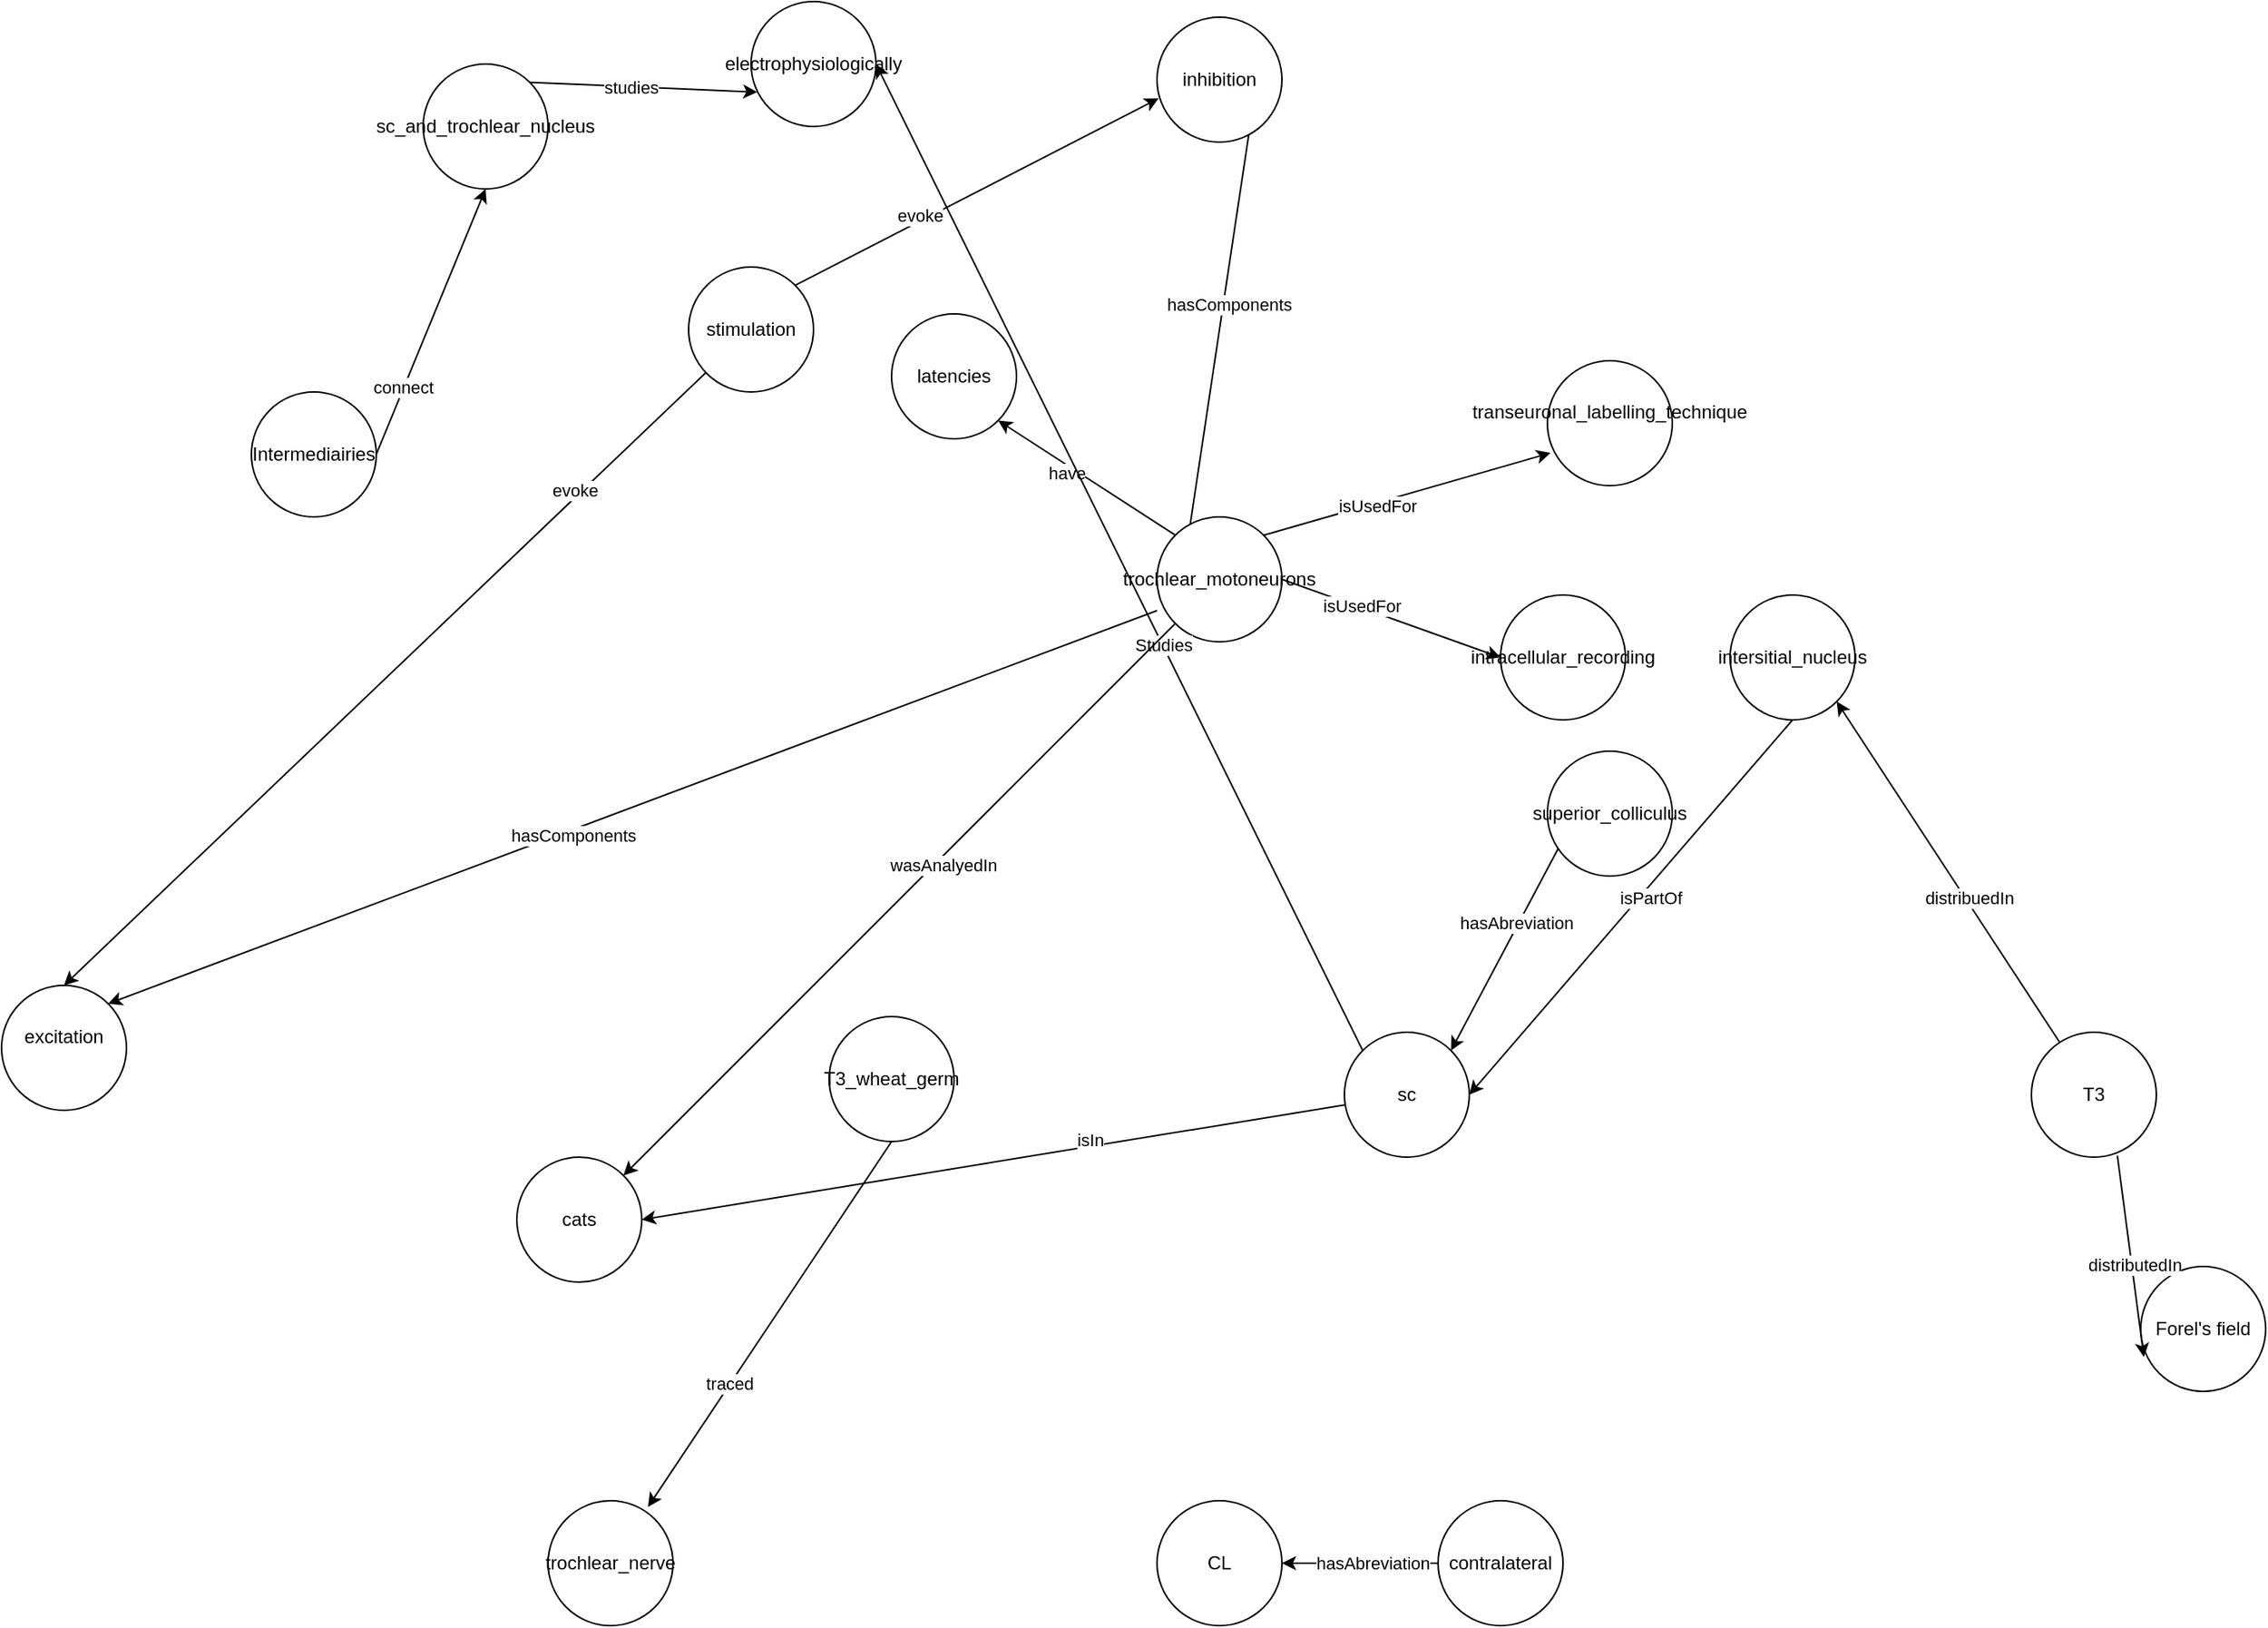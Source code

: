 <mxfile version="23.1.5" type="device">
  <diagram name="Page-1" id="mO1uHTsy5pKbjKl2xIAx">
    <mxGraphModel dx="3617" dy="1392" grid="1" gridSize="10" guides="1" tooltips="1" connect="1" arrows="1" fold="1" page="1" pageScale="1" pageWidth="827" pageHeight="1169" math="0" shadow="0">
      <root>
        <mxCell id="0" />
        <mxCell id="1" parent="0" />
        <mxCell id="Gq5A7-7VCfuIUfKhcQZk-25" style="rounded=0;orthogonalLoop=1;jettySize=auto;html=1;exitX=0;exitY=1;exitDx=0;exitDy=0;entryX=1;entryY=0;entryDx=0;entryDy=0;" edge="1" parent="1" source="Gq5A7-7VCfuIUfKhcQZk-1" target="Gq5A7-7VCfuIUfKhcQZk-2">
          <mxGeometry relative="1" as="geometry" />
        </mxCell>
        <mxCell id="Gq5A7-7VCfuIUfKhcQZk-26" value="hasComponents" style="edgeLabel;html=1;align=center;verticalAlign=middle;resizable=0;points=[];" vertex="1" connectable="0" parent="Gq5A7-7VCfuIUfKhcQZk-25">
          <mxGeometry x="0.09" y="-3" relative="1" as="geometry">
            <mxPoint as="offset" />
          </mxGeometry>
        </mxCell>
        <mxCell id="Gq5A7-7VCfuIUfKhcQZk-27" style="rounded=0;orthogonalLoop=1;jettySize=auto;html=1;exitX=0;exitY=0.75;exitDx=0;exitDy=0;entryX=1;entryY=0;entryDx=0;entryDy=0;exitPerimeter=0;" edge="1" parent="1" source="Gq5A7-7VCfuIUfKhcQZk-1" target="Gq5A7-7VCfuIUfKhcQZk-3">
          <mxGeometry relative="1" as="geometry" />
        </mxCell>
        <mxCell id="Gq5A7-7VCfuIUfKhcQZk-28" value="hasComponents" style="edgeLabel;html=1;align=center;verticalAlign=middle;resizable=0;points=[];" vertex="1" connectable="0" parent="Gq5A7-7VCfuIUfKhcQZk-27">
          <mxGeometry x="0.117" y="3" relative="1" as="geometry">
            <mxPoint as="offset" />
          </mxGeometry>
        </mxCell>
        <mxCell id="Gq5A7-7VCfuIUfKhcQZk-29" style="rounded=0;orthogonalLoop=1;jettySize=auto;html=1;exitX=0;exitY=0;exitDx=0;exitDy=0;entryX=1;entryY=1;entryDx=0;entryDy=0;" edge="1" parent="1" source="Gq5A7-7VCfuIUfKhcQZk-1" target="Gq5A7-7VCfuIUfKhcQZk-4">
          <mxGeometry relative="1" as="geometry" />
        </mxCell>
        <mxCell id="Gq5A7-7VCfuIUfKhcQZk-30" value="have" style="edgeLabel;html=1;align=center;verticalAlign=middle;resizable=0;points=[];" vertex="1" connectable="0" parent="Gq5A7-7VCfuIUfKhcQZk-29">
          <mxGeometry x="0.195" y="4" relative="1" as="geometry">
            <mxPoint as="offset" />
          </mxGeometry>
        </mxCell>
        <mxCell id="Gq5A7-7VCfuIUfKhcQZk-34" style="rounded=0;orthogonalLoop=1;jettySize=auto;html=1;exitX=1;exitY=0.5;exitDx=0;exitDy=0;entryX=0;entryY=0.5;entryDx=0;entryDy=0;" edge="1" parent="1" source="Gq5A7-7VCfuIUfKhcQZk-1" target="Gq5A7-7VCfuIUfKhcQZk-7">
          <mxGeometry relative="1" as="geometry" />
        </mxCell>
        <mxCell id="Gq5A7-7VCfuIUfKhcQZk-35" value="isUsedFor" style="edgeLabel;html=1;align=center;verticalAlign=middle;resizable=0;points=[];" vertex="1" connectable="0" parent="Gq5A7-7VCfuIUfKhcQZk-34">
          <mxGeometry x="-0.282" y="1" relative="1" as="geometry">
            <mxPoint as="offset" />
          </mxGeometry>
        </mxCell>
        <mxCell id="Gq5A7-7VCfuIUfKhcQZk-1" value="trochlear_motoneurons" style="ellipse;whiteSpace=wrap;html=1;aspect=fixed;" vertex="1" parent="1">
          <mxGeometry x="460" y="370" width="80" height="80" as="geometry" />
        </mxCell>
        <mxCell id="Gq5A7-7VCfuIUfKhcQZk-2" value="inhibition" style="ellipse;whiteSpace=wrap;html=1;" vertex="1" parent="1">
          <mxGeometry x="460" y="50" width="80" height="80" as="geometry" />
        </mxCell>
        <mxCell id="Gq5A7-7VCfuIUfKhcQZk-3" value="excitation&lt;div&gt;&lt;br/&gt;&lt;/div&gt;" style="ellipse;whiteSpace=wrap;html=1;" vertex="1" parent="1">
          <mxGeometry x="-280" y="670" width="80" height="80" as="geometry" />
        </mxCell>
        <mxCell id="Gq5A7-7VCfuIUfKhcQZk-4" value="latencies" style="ellipse;whiteSpace=wrap;html=1;" vertex="1" parent="1">
          <mxGeometry x="290" y="240" width="80" height="80" as="geometry" />
        </mxCell>
        <mxCell id="Gq5A7-7VCfuIUfKhcQZk-5" value="cats" style="ellipse;whiteSpace=wrap;html=1;" vertex="1" parent="1">
          <mxGeometry x="50" y="780" width="80" height="80" as="geometry" />
        </mxCell>
        <mxCell id="Gq5A7-7VCfuIUfKhcQZk-7" value="intracellular_recording" style="ellipse;whiteSpace=wrap;html=1;" vertex="1" parent="1">
          <mxGeometry x="680" y="420" width="80" height="80" as="geometry" />
        </mxCell>
        <mxCell id="Gq5A7-7VCfuIUfKhcQZk-8" value="transeuronal_labelling_technique&lt;div&gt;&lt;br/&gt;&lt;/div&gt;" style="ellipse;whiteSpace=wrap;html=1;" vertex="1" parent="1">
          <mxGeometry x="710" y="270" width="80" height="80" as="geometry" />
        </mxCell>
        <mxCell id="Gq5A7-7VCfuIUfKhcQZk-9" value="stimulation" style="ellipse;whiteSpace=wrap;html=1;" vertex="1" parent="1">
          <mxGeometry x="160" y="210" width="80" height="80" as="geometry" />
        </mxCell>
        <mxCell id="Gq5A7-7VCfuIUfKhcQZk-10" value="electrophysiologically" style="ellipse;whiteSpace=wrap;html=1;" vertex="1" parent="1">
          <mxGeometry x="200" y="40" width="80" height="80" as="geometry" />
        </mxCell>
        <mxCell id="Gq5A7-7VCfuIUfKhcQZk-45" style="rounded=0;orthogonalLoop=1;jettySize=auto;html=1;exitX=0.5;exitY=0;exitDx=0;exitDy=0;entryX=1;entryY=0;entryDx=0;entryDy=0;" edge="1" parent="1" source="Gq5A7-7VCfuIUfKhcQZk-11" target="Gq5A7-7VCfuIUfKhcQZk-12">
          <mxGeometry relative="1" as="geometry" />
        </mxCell>
        <mxCell id="Gq5A7-7VCfuIUfKhcQZk-46" value="hasAbreviation" style="edgeLabel;html=1;align=center;verticalAlign=middle;resizable=0;points=[];" vertex="1" connectable="0" parent="Gq5A7-7VCfuIUfKhcQZk-45">
          <mxGeometry x="-0.054" y="-2" relative="1" as="geometry">
            <mxPoint x="-10" y="20" as="offset" />
          </mxGeometry>
        </mxCell>
        <mxCell id="Gq5A7-7VCfuIUfKhcQZk-11" value="superior_colliculus" style="ellipse;whiteSpace=wrap;html=1;" vertex="1" parent="1">
          <mxGeometry x="710" y="520" width="80" height="80" as="geometry" />
        </mxCell>
        <mxCell id="Gq5A7-7VCfuIUfKhcQZk-49" style="rounded=0;orthogonalLoop=1;jettySize=auto;html=1;entryX=1;entryY=0.5;entryDx=0;entryDy=0;" edge="1" parent="1" source="Gq5A7-7VCfuIUfKhcQZk-12" target="Gq5A7-7VCfuIUfKhcQZk-5">
          <mxGeometry relative="1" as="geometry" />
        </mxCell>
        <mxCell id="Gq5A7-7VCfuIUfKhcQZk-50" value="isIn" style="edgeLabel;html=1;align=center;verticalAlign=middle;resizable=0;points=[];" vertex="1" connectable="0" parent="Gq5A7-7VCfuIUfKhcQZk-49">
          <mxGeometry x="-0.274" y="-4" relative="1" as="geometry">
            <mxPoint as="offset" />
          </mxGeometry>
        </mxCell>
        <mxCell id="Gq5A7-7VCfuIUfKhcQZk-51" style="rounded=0;orthogonalLoop=1;jettySize=auto;html=1;exitX=0;exitY=0;exitDx=0;exitDy=0;entryX=1;entryY=0.5;entryDx=0;entryDy=0;" edge="1" parent="1" source="Gq5A7-7VCfuIUfKhcQZk-12" target="Gq5A7-7VCfuIUfKhcQZk-10">
          <mxGeometry relative="1" as="geometry" />
        </mxCell>
        <mxCell id="Gq5A7-7VCfuIUfKhcQZk-52" value="Studies" style="edgeLabel;html=1;align=center;verticalAlign=middle;resizable=0;points=[];" vertex="1" connectable="0" parent="Gq5A7-7VCfuIUfKhcQZk-51">
          <mxGeometry x="-0.178" relative="1" as="geometry">
            <mxPoint as="offset" />
          </mxGeometry>
        </mxCell>
        <mxCell id="Gq5A7-7VCfuIUfKhcQZk-12" value="sc" style="ellipse;whiteSpace=wrap;html=1;" vertex="1" parent="1">
          <mxGeometry x="580" y="700" width="80" height="80" as="geometry" />
        </mxCell>
        <mxCell id="Gq5A7-7VCfuIUfKhcQZk-47" style="rounded=0;orthogonalLoop=1;jettySize=auto;html=1;exitX=0;exitY=0.5;exitDx=0;exitDy=0;entryX=1;entryY=0.5;entryDx=0;entryDy=0;" edge="1" parent="1" source="Gq5A7-7VCfuIUfKhcQZk-14" target="Gq5A7-7VCfuIUfKhcQZk-15">
          <mxGeometry relative="1" as="geometry" />
        </mxCell>
        <mxCell id="Gq5A7-7VCfuIUfKhcQZk-48" value="hasAbreviation" style="edgeLabel;html=1;align=center;verticalAlign=middle;resizable=0;points=[];" vertex="1" connectable="0" parent="Gq5A7-7VCfuIUfKhcQZk-47">
          <mxGeometry x="-0.152" relative="1" as="geometry">
            <mxPoint as="offset" />
          </mxGeometry>
        </mxCell>
        <mxCell id="Gq5A7-7VCfuIUfKhcQZk-14" value="contralateral" style="ellipse;whiteSpace=wrap;html=1;" vertex="1" parent="1">
          <mxGeometry x="640" y="1000" width="80" height="80" as="geometry" />
        </mxCell>
        <mxCell id="Gq5A7-7VCfuIUfKhcQZk-15" value="CL" style="ellipse;whiteSpace=wrap;html=1;" vertex="1" parent="1">
          <mxGeometry x="460" y="1000" width="80" height="80" as="geometry" />
        </mxCell>
        <mxCell id="Gq5A7-7VCfuIUfKhcQZk-63" style="rounded=0;orthogonalLoop=1;jettySize=auto;html=1;exitX=0.5;exitY=1;exitDx=0;exitDy=0;entryX=1;entryY=0.5;entryDx=0;entryDy=0;" edge="1" parent="1" source="Gq5A7-7VCfuIUfKhcQZk-16" target="Gq5A7-7VCfuIUfKhcQZk-12">
          <mxGeometry relative="1" as="geometry" />
        </mxCell>
        <mxCell id="Gq5A7-7VCfuIUfKhcQZk-64" value="isPartOf" style="edgeLabel;html=1;align=center;verticalAlign=middle;resizable=0;points=[];" vertex="1" connectable="0" parent="Gq5A7-7VCfuIUfKhcQZk-63">
          <mxGeometry x="-0.08" y="5" relative="1" as="geometry">
            <mxPoint as="offset" />
          </mxGeometry>
        </mxCell>
        <mxCell id="Gq5A7-7VCfuIUfKhcQZk-16" value="intersitial_nucleus" style="ellipse;whiteSpace=wrap;html=1;" vertex="1" parent="1">
          <mxGeometry x="827" y="420" width="80" height="80" as="geometry" />
        </mxCell>
        <mxCell id="Gq5A7-7VCfuIUfKhcQZk-60" style="rounded=0;orthogonalLoop=1;jettySize=auto;html=1;entryX=1;entryY=1;entryDx=0;entryDy=0;" edge="1" parent="1" source="Gq5A7-7VCfuIUfKhcQZk-17" target="Gq5A7-7VCfuIUfKhcQZk-16">
          <mxGeometry relative="1" as="geometry" />
        </mxCell>
        <mxCell id="Gq5A7-7VCfuIUfKhcQZk-61" value="distribuedIn" style="edgeLabel;html=1;align=center;verticalAlign=middle;resizable=0;points=[];" vertex="1" connectable="0" parent="Gq5A7-7VCfuIUfKhcQZk-60">
          <mxGeometry x="-0.161" y="-2" relative="1" as="geometry">
            <mxPoint as="offset" />
          </mxGeometry>
        </mxCell>
        <mxCell id="Gq5A7-7VCfuIUfKhcQZk-17" value="T3" style="ellipse;whiteSpace=wrap;html=1;" vertex="1" parent="1">
          <mxGeometry x="1020" y="700" width="80" height="80" as="geometry" />
        </mxCell>
        <mxCell id="Gq5A7-7VCfuIUfKhcQZk-19" value="Forel&#39;s field" style="ellipse;whiteSpace=wrap;html=1;" vertex="1" parent="1">
          <mxGeometry x="1090" y="850" width="80" height="80" as="geometry" />
        </mxCell>
        <mxCell id="Gq5A7-7VCfuIUfKhcQZk-56" style="rounded=0;orthogonalLoop=1;jettySize=auto;html=1;exitX=1;exitY=1;exitDx=0;exitDy=0;entryX=0.5;entryY=1;entryDx=0;entryDy=0;" edge="1" parent="1" source="Gq5A7-7VCfuIUfKhcQZk-20" target="Gq5A7-7VCfuIUfKhcQZk-21">
          <mxGeometry relative="1" as="geometry" />
        </mxCell>
        <mxCell id="Gq5A7-7VCfuIUfKhcQZk-57" value="connect" style="edgeLabel;html=1;align=center;verticalAlign=middle;resizable=0;points=[];" vertex="1" connectable="0" parent="Gq5A7-7VCfuIUfKhcQZk-56">
          <mxGeometry x="-0.283" y="1" relative="1" as="geometry">
            <mxPoint as="offset" />
          </mxGeometry>
        </mxCell>
        <mxCell id="Gq5A7-7VCfuIUfKhcQZk-20" value="Intermediairies" style="ellipse;whiteSpace=wrap;html=1;" vertex="1" parent="1">
          <mxGeometry x="-120" y="290" width="80" height="80" as="geometry" />
        </mxCell>
        <mxCell id="Gq5A7-7VCfuIUfKhcQZk-21" value="sc_and_trochlear_nucleus" style="ellipse;whiteSpace=wrap;html=1;" vertex="1" parent="1">
          <mxGeometry x="-10" y="80" width="80" height="80" as="geometry" />
        </mxCell>
        <mxCell id="Gq5A7-7VCfuIUfKhcQZk-58" style="rounded=0;orthogonalLoop=1;jettySize=auto;html=1;exitX=0.5;exitY=1;exitDx=0;exitDy=0;entryX=0.8;entryY=0.05;entryDx=0;entryDy=0;entryPerimeter=0;" edge="1" parent="1" source="Gq5A7-7VCfuIUfKhcQZk-23" target="Gq5A7-7VCfuIUfKhcQZk-24">
          <mxGeometry relative="1" as="geometry" />
        </mxCell>
        <mxCell id="Gq5A7-7VCfuIUfKhcQZk-59" value="traced" style="edgeLabel;html=1;align=center;verticalAlign=middle;resizable=0;points=[];" vertex="1" connectable="0" parent="Gq5A7-7VCfuIUfKhcQZk-58">
          <mxGeometry x="0.325" y="-1" relative="1" as="geometry">
            <mxPoint as="offset" />
          </mxGeometry>
        </mxCell>
        <mxCell id="Gq5A7-7VCfuIUfKhcQZk-23" value="T3_wheat_germ" style="ellipse;whiteSpace=wrap;html=1;" vertex="1" parent="1">
          <mxGeometry x="250" y="690" width="80" height="80" as="geometry" />
        </mxCell>
        <mxCell id="Gq5A7-7VCfuIUfKhcQZk-24" value="trochlear_nerve" style="ellipse;whiteSpace=wrap;html=1;" vertex="1" parent="1">
          <mxGeometry x="70" y="1000" width="80" height="80" as="geometry" />
        </mxCell>
        <mxCell id="Gq5A7-7VCfuIUfKhcQZk-32" style="rounded=0;orthogonalLoop=1;jettySize=auto;html=1;exitX=0;exitY=1;exitDx=0;exitDy=0;entryX=1;entryY=0;entryDx=0;entryDy=0;" edge="1" parent="1" source="Gq5A7-7VCfuIUfKhcQZk-1" target="Gq5A7-7VCfuIUfKhcQZk-5">
          <mxGeometry relative="1" as="geometry" />
        </mxCell>
        <mxCell id="Gq5A7-7VCfuIUfKhcQZk-33" value="wasAnalyedIn" style="edgeLabel;html=1;align=center;verticalAlign=middle;resizable=0;points=[];" vertex="1" connectable="0" parent="Gq5A7-7VCfuIUfKhcQZk-32">
          <mxGeometry x="-0.143" y="4" relative="1" as="geometry">
            <mxPoint as="offset" />
          </mxGeometry>
        </mxCell>
        <mxCell id="Gq5A7-7VCfuIUfKhcQZk-36" style="rounded=0;orthogonalLoop=1;jettySize=auto;html=1;exitX=1;exitY=0;exitDx=0;exitDy=0;entryX=0.025;entryY=0.738;entryDx=0;entryDy=0;entryPerimeter=0;" edge="1" parent="1" source="Gq5A7-7VCfuIUfKhcQZk-1" target="Gq5A7-7VCfuIUfKhcQZk-8">
          <mxGeometry relative="1" as="geometry" />
        </mxCell>
        <mxCell id="Gq5A7-7VCfuIUfKhcQZk-37" value="isUsedFor" style="edgeLabel;html=1;align=center;verticalAlign=middle;resizable=0;points=[];" vertex="1" connectable="0" parent="Gq5A7-7VCfuIUfKhcQZk-36">
          <mxGeometry x="-0.215" y="-2" relative="1" as="geometry">
            <mxPoint as="offset" />
          </mxGeometry>
        </mxCell>
        <mxCell id="Gq5A7-7VCfuIUfKhcQZk-40" style="rounded=0;orthogonalLoop=1;jettySize=auto;html=1;exitX=1;exitY=0;exitDx=0;exitDy=0;entryX=0.013;entryY=0.65;entryDx=0;entryDy=0;entryPerimeter=0;" edge="1" parent="1" source="Gq5A7-7VCfuIUfKhcQZk-9" target="Gq5A7-7VCfuIUfKhcQZk-2">
          <mxGeometry relative="1" as="geometry" />
        </mxCell>
        <mxCell id="Gq5A7-7VCfuIUfKhcQZk-41" value="evoke" style="edgeLabel;html=1;align=center;verticalAlign=middle;resizable=0;points=[];" vertex="1" connectable="0" parent="Gq5A7-7VCfuIUfKhcQZk-40">
          <mxGeometry x="-0.303" y="4" relative="1" as="geometry">
            <mxPoint as="offset" />
          </mxGeometry>
        </mxCell>
        <mxCell id="Gq5A7-7VCfuIUfKhcQZk-43" style="rounded=0;orthogonalLoop=1;jettySize=auto;html=1;entryX=0.5;entryY=0;entryDx=0;entryDy=0;" edge="1" parent="1" source="Gq5A7-7VCfuIUfKhcQZk-9" target="Gq5A7-7VCfuIUfKhcQZk-3">
          <mxGeometry relative="1" as="geometry">
            <Array as="points" />
          </mxGeometry>
        </mxCell>
        <mxCell id="Gq5A7-7VCfuIUfKhcQZk-44" value="evoke" style="edgeLabel;html=1;align=center;verticalAlign=middle;resizable=0;points=[];" vertex="1" connectable="0" parent="Gq5A7-7VCfuIUfKhcQZk-43">
          <mxGeometry x="-0.602" y="-4" relative="1" as="geometry">
            <mxPoint as="offset" />
          </mxGeometry>
        </mxCell>
        <mxCell id="Gq5A7-7VCfuIUfKhcQZk-53" style="rounded=0;orthogonalLoop=1;jettySize=auto;html=1;exitX=0.688;exitY=0.988;exitDx=0;exitDy=0;entryX=0.025;entryY=0.725;entryDx=0;entryDy=0;entryPerimeter=0;exitPerimeter=0;" edge="1" parent="1" source="Gq5A7-7VCfuIUfKhcQZk-17" target="Gq5A7-7VCfuIUfKhcQZk-19">
          <mxGeometry relative="1" as="geometry" />
        </mxCell>
        <mxCell id="Gq5A7-7VCfuIUfKhcQZk-55" value="distributedIn" style="edgeLabel;html=1;align=center;verticalAlign=middle;resizable=0;points=[];" vertex="1" connectable="0" parent="Gq5A7-7VCfuIUfKhcQZk-53">
          <mxGeometry x="0.087" y="2" relative="1" as="geometry">
            <mxPoint as="offset" />
          </mxGeometry>
        </mxCell>
        <mxCell id="Gq5A7-7VCfuIUfKhcQZk-65" style="rounded=0;orthogonalLoop=1;jettySize=auto;html=1;exitX=1;exitY=0;exitDx=0;exitDy=0;entryX=0.05;entryY=0.725;entryDx=0;entryDy=0;entryPerimeter=0;" edge="1" parent="1" source="Gq5A7-7VCfuIUfKhcQZk-21" target="Gq5A7-7VCfuIUfKhcQZk-10">
          <mxGeometry relative="1" as="geometry" />
        </mxCell>
        <mxCell id="Gq5A7-7VCfuIUfKhcQZk-66" value="studies" style="edgeLabel;html=1;align=center;verticalAlign=middle;resizable=0;points=[];" vertex="1" connectable="0" parent="Gq5A7-7VCfuIUfKhcQZk-65">
          <mxGeometry x="-0.112" relative="1" as="geometry">
            <mxPoint as="offset" />
          </mxGeometry>
        </mxCell>
      </root>
    </mxGraphModel>
  </diagram>
</mxfile>

